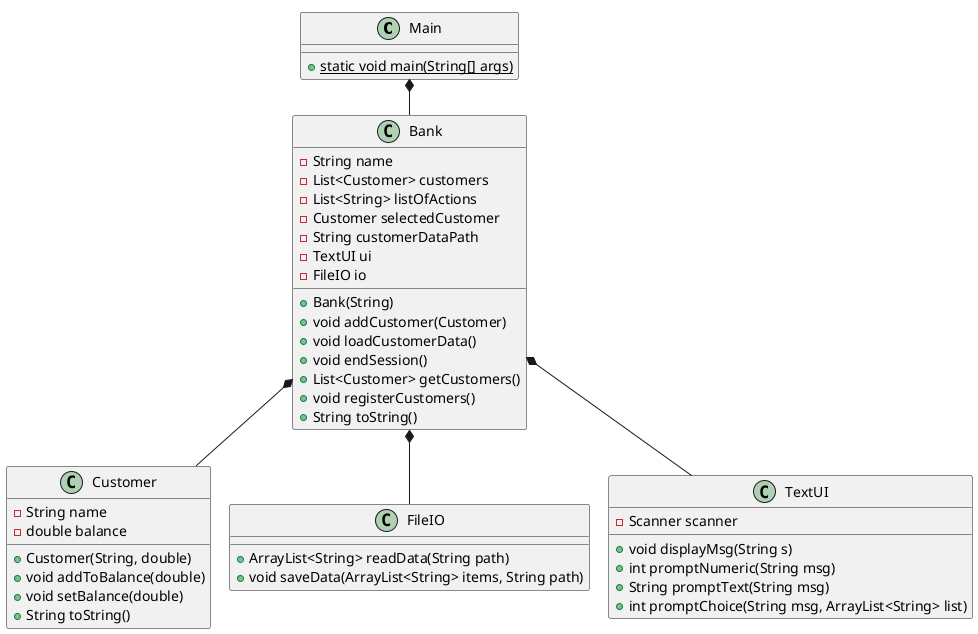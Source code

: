 @startuml
!pragma layout smetana
class Main{
 {static}+ static void main(String[] args)

}

class Bank{
 - String name
 - List<Customer> customers
 - List<String> listOfActions
 - Customer selectedCustomer
 - String customerDataPath
 - TextUI ui
 - FileIO io

 + Bank(String)
 + void addCustomer(Customer)
 + void loadCustomerData()
 + void endSession()
 + List<Customer> getCustomers()
 + void registerCustomers()
 + String toString()
}

class Customer{
 - String name
 - double balance
 + Customer(String, double)
 + void addToBalance(double)
 + void setBalance(double)
 + String toString()

}


class FileIO{
+ ArrayList<String> readData(String path)
+ void saveData(ArrayList<String> items, String path)
}

class TextUI{
- Scanner scanner
+ void displayMsg(String s)
+ int promptNumeric(String msg)
+ String promptText(String msg)
+ int promptChoice(String msg, ArrayList<String> list)


}

Main *-- Bank
Bank *-- Customer
Bank *-- TextUI
Bank *-- FileIO

@enduml